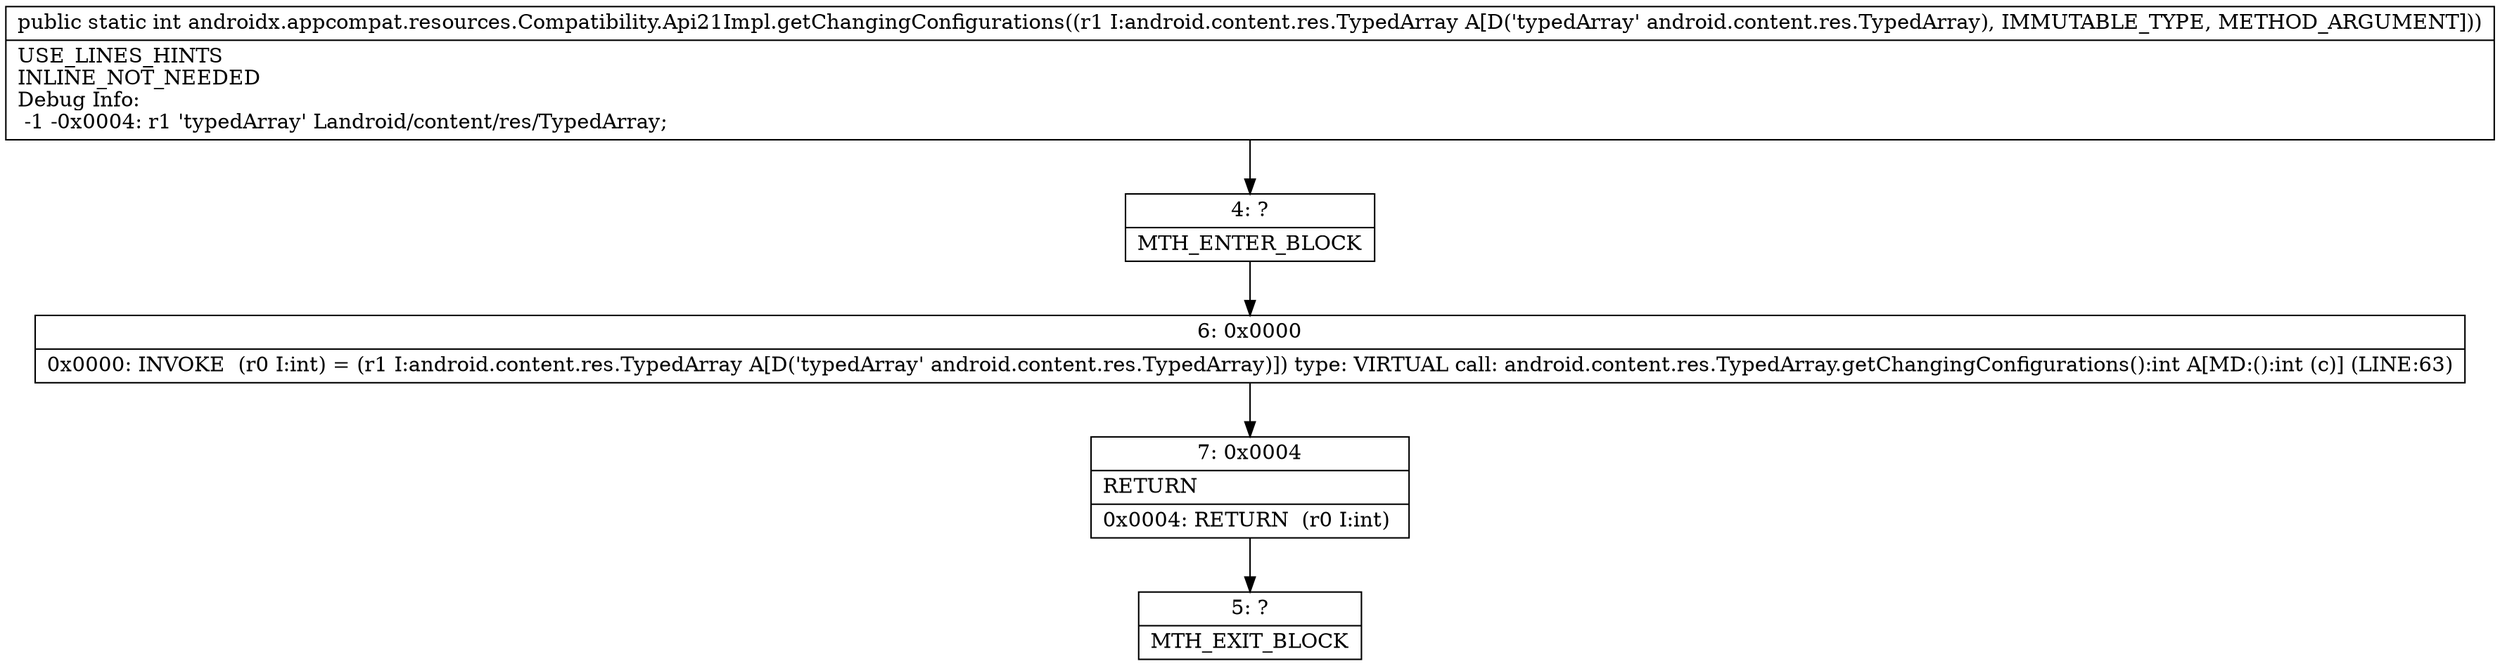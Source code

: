 digraph "CFG forandroidx.appcompat.resources.Compatibility.Api21Impl.getChangingConfigurations(Landroid\/content\/res\/TypedArray;)I" {
Node_4 [shape=record,label="{4\:\ ?|MTH_ENTER_BLOCK\l}"];
Node_6 [shape=record,label="{6\:\ 0x0000|0x0000: INVOKE  (r0 I:int) = (r1 I:android.content.res.TypedArray A[D('typedArray' android.content.res.TypedArray)]) type: VIRTUAL call: android.content.res.TypedArray.getChangingConfigurations():int A[MD:():int (c)] (LINE:63)\l}"];
Node_7 [shape=record,label="{7\:\ 0x0004|RETURN\l|0x0004: RETURN  (r0 I:int) \l}"];
Node_5 [shape=record,label="{5\:\ ?|MTH_EXIT_BLOCK\l}"];
MethodNode[shape=record,label="{public static int androidx.appcompat.resources.Compatibility.Api21Impl.getChangingConfigurations((r1 I:android.content.res.TypedArray A[D('typedArray' android.content.res.TypedArray), IMMUTABLE_TYPE, METHOD_ARGUMENT]))  | USE_LINES_HINTS\lINLINE_NOT_NEEDED\lDebug Info:\l  \-1 \-0x0004: r1 'typedArray' Landroid\/content\/res\/TypedArray;\l}"];
MethodNode -> Node_4;Node_4 -> Node_6;
Node_6 -> Node_7;
Node_7 -> Node_5;
}

